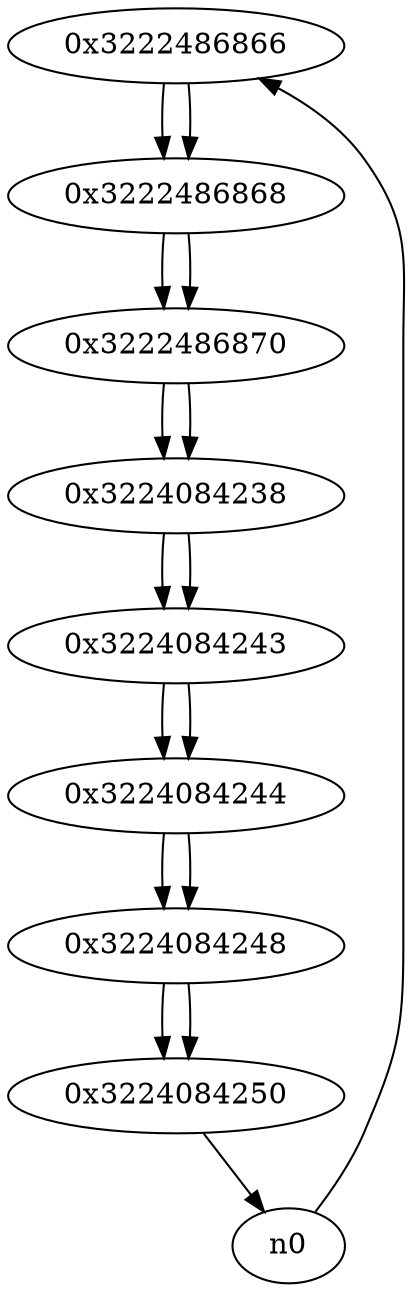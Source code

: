 digraph G{
/* nodes */
  n1 [label="0x3222486866"]
  n2 [label="0x3222486868"]
  n3 [label="0x3222486870"]
  n4 [label="0x3224084238"]
  n5 [label="0x3224084243"]
  n6 [label="0x3224084244"]
  n7 [label="0x3224084248"]
  n8 [label="0x3224084250"]
/* edges */
n1 -> n2;
n0 -> n1;
n2 -> n3;
n1 -> n2;
n3 -> n4;
n2 -> n3;
n4 -> n5;
n3 -> n4;
n5 -> n6;
n4 -> n5;
n6 -> n7;
n5 -> n6;
n7 -> n8;
n6 -> n7;
n8 -> n0;
n7 -> n8;
}
